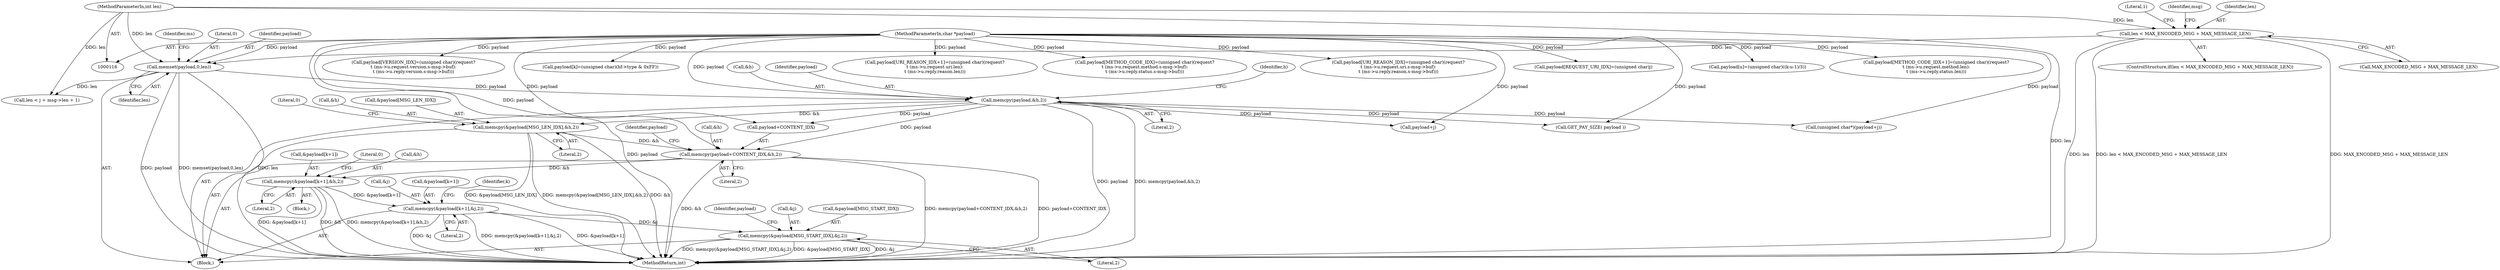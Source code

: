 digraph "0_kamailio_f50c9c853e7809810099c970780c30b0765b0643@API" {
"1000710" [label="(Call,memcpy(&payload[k+1],&j,2))"];
"1000642" [label="(Call,memcpy(&payload[k+1],&h,2))"];
"1000290" [label="(Call,memcpy(payload+CONTENT_IDX,&h,2))"];
"1000246" [label="(Call,memcpy(payload,&h,2))"];
"1000156" [label="(Call,memset(payload,0,len))"];
"1000118" [label="(MethodParameterIn,char *payload)"];
"1000136" [label="(Call,len < MAX_ENCODED_MSG + MAX_MESSAGE_LEN)"];
"1000119" [label="(MethodParameterIn,int len)"];
"1000259" [label="(Call,memcpy(&payload[MSG_LEN_IDX],&h,2))"];
"1000764" [label="(Call,memcpy(&payload[MSG_START_IDX],&j,2))"];
"1000247" [label="(Identifier,payload)"];
"1000118" [label="(MethodParameterIn,char *payload)"];
"1000246" [label="(Call,memcpy(payload,&h,2))"];
"1000771" [label="(Literal,2)"];
"1000693" [label="(Call,payload[u]=(unsigned char)((k-u-1)/3))"];
"1000119" [label="(MethodParameterIn,int len)"];
"1000120" [label="(Block,)"];
"1000161" [label="(Identifier,ms)"];
"1000331" [label="(Call,payload[METHOD_CODE_IDX+1]=(unsigned char)(request?\n\t (ms->u.request.method.len):\n\t (ms->u.reply.status.len)))"];
"1000774" [label="(Identifier,payload)"];
"1000782" [label="(MethodReturn,int)"];
"1000266" [label="(Literal,2)"];
"1000299" [label="(Identifier,payload)"];
"1000290" [label="(Call,memcpy(payload+CONTENT_IDX,&h,2))"];
"1000642" [label="(Call,memcpy(&payload[k+1],&h,2))"];
"1000137" [label="(Identifier,len)"];
"1000159" [label="(Identifier,len)"];
"1000764" [label="(Call,memcpy(&payload[MSG_START_IDX],&j,2))"];
"1000294" [label="(Call,&h)"];
"1000135" [label="(ControlStructure,if(len < MAX_ENCODED_MSG + MAX_MESSAGE_LEN))"];
"1000651" [label="(Literal,2)"];
"1000248" [label="(Call,&h)"];
"1000421" [label="(Call,payload[VERSION_IDX]=(unsigned char)(request?\n\t (ms->u.request.version.s-msg->buf):\n\t (ms->u.reply.version.s-msg->buf)))"];
"1000769" [label="(Call,&j)"];
"1000136" [label="(Call,len < MAX_ENCODED_MSG + MAX_MESSAGE_LEN)"];
"1000719" [label="(Literal,2)"];
"1000296" [label="(Literal,2)"];
"1000260" [label="(Call,&payload[MSG_LEN_IDX])"];
"1000721" [label="(Identifier,k)"];
"1000773" [label="(Call,GET_PAY_SIZE( payload ))"];
"1000143" [label="(Literal,1)"];
"1000660" [label="(Call,(unsigned char*)(payload+j))"];
"1000643" [label="(Call,&payload[k+1])"];
"1000269" [label="(Literal,0)"];
"1000765" [label="(Call,&payload[MSG_START_IDX])"];
"1000264" [label="(Call,&h)"];
"1000147" [label="(Identifier,msg)"];
"1000627" [label="(Call,payload[k]=(unsigned char)(hf->type & 0xFF))"];
"1000626" [label="(Block,)"];
"1000654" [label="(Literal,0)"];
"1000156" [label="(Call,memset(payload,0,len))"];
"1000393" [label="(Call,payload[URI_REASON_IDX+1]=(unsigned char)(request?\n\t (ms->u.request.uri.len):\n\t (ms->u.reply.reason.len)))"];
"1000728" [label="(Call,len < j + msg->len + 1)"];
"1000649" [label="(Call,&h)"];
"1000710" [label="(Call,memcpy(&payload[k+1],&j,2))"];
"1000291" [label="(Call,payload+CONTENT_IDX)"];
"1000259" [label="(Call,memcpy(&payload[MSG_LEN_IDX],&h,2))"];
"1000297" [label="(Call,payload[METHOD_CODE_IDX]=(unsigned char)(request?\n\t (ms->u.request.method.s-msg->buf):\n\t (ms->u.reply.status.s-msg->buf)))"];
"1000138" [label="(Call,MAX_ENCODED_MSG + MAX_MESSAGE_LEN)"];
"1000359" [label="(Call,payload[URI_REASON_IDX]=(unsigned char)(request?\n\t (ms->u.request.uri.s-msg->buf):\n\t (ms->u.reply.reason.s-msg->buf)))"];
"1000158" [label="(Literal,0)"];
"1000250" [label="(Literal,2)"];
"1000555" [label="(Call,payload[REQUEST_URI_IDX]=(unsigned char)j)"];
"1000662" [label="(Call,payload+j)"];
"1000717" [label="(Call,&j)"];
"1000711" [label="(Call,&payload[k+1])"];
"1000157" [label="(Identifier,payload)"];
"1000252" [label="(Identifier,h)"];
"1000710" -> "1000120"  [label="AST: "];
"1000710" -> "1000719"  [label="CFG: "];
"1000711" -> "1000710"  [label="AST: "];
"1000717" -> "1000710"  [label="AST: "];
"1000719" -> "1000710"  [label="AST: "];
"1000721" -> "1000710"  [label="CFG: "];
"1000710" -> "1000782"  [label="DDG: &payload[k+1]"];
"1000710" -> "1000782"  [label="DDG: &j"];
"1000710" -> "1000782"  [label="DDG: memcpy(&payload[k+1],&j,2)"];
"1000642" -> "1000710"  [label="DDG: &payload[k+1]"];
"1000710" -> "1000764"  [label="DDG: &j"];
"1000642" -> "1000626"  [label="AST: "];
"1000642" -> "1000651"  [label="CFG: "];
"1000643" -> "1000642"  [label="AST: "];
"1000649" -> "1000642"  [label="AST: "];
"1000651" -> "1000642"  [label="AST: "];
"1000654" -> "1000642"  [label="CFG: "];
"1000642" -> "1000782"  [label="DDG: &payload[k+1]"];
"1000642" -> "1000782"  [label="DDG: &h"];
"1000642" -> "1000782"  [label="DDG: memcpy(&payload[k+1],&h,2)"];
"1000290" -> "1000642"  [label="DDG: &h"];
"1000290" -> "1000120"  [label="AST: "];
"1000290" -> "1000296"  [label="CFG: "];
"1000291" -> "1000290"  [label="AST: "];
"1000294" -> "1000290"  [label="AST: "];
"1000296" -> "1000290"  [label="AST: "];
"1000299" -> "1000290"  [label="CFG: "];
"1000290" -> "1000782"  [label="DDG: payload+CONTENT_IDX"];
"1000290" -> "1000782"  [label="DDG: &h"];
"1000290" -> "1000782"  [label="DDG: memcpy(payload+CONTENT_IDX,&h,2)"];
"1000246" -> "1000290"  [label="DDG: payload"];
"1000118" -> "1000290"  [label="DDG: payload"];
"1000259" -> "1000290"  [label="DDG: &h"];
"1000246" -> "1000120"  [label="AST: "];
"1000246" -> "1000250"  [label="CFG: "];
"1000247" -> "1000246"  [label="AST: "];
"1000248" -> "1000246"  [label="AST: "];
"1000250" -> "1000246"  [label="AST: "];
"1000252" -> "1000246"  [label="CFG: "];
"1000246" -> "1000782"  [label="DDG: memcpy(payload,&h,2)"];
"1000246" -> "1000782"  [label="DDG: payload"];
"1000156" -> "1000246"  [label="DDG: payload"];
"1000118" -> "1000246"  [label="DDG: payload"];
"1000246" -> "1000259"  [label="DDG: &h"];
"1000246" -> "1000291"  [label="DDG: payload"];
"1000246" -> "1000660"  [label="DDG: payload"];
"1000246" -> "1000662"  [label="DDG: payload"];
"1000246" -> "1000773"  [label="DDG: payload"];
"1000156" -> "1000120"  [label="AST: "];
"1000156" -> "1000159"  [label="CFG: "];
"1000157" -> "1000156"  [label="AST: "];
"1000158" -> "1000156"  [label="AST: "];
"1000159" -> "1000156"  [label="AST: "];
"1000161" -> "1000156"  [label="CFG: "];
"1000156" -> "1000782"  [label="DDG: len"];
"1000156" -> "1000782"  [label="DDG: payload"];
"1000156" -> "1000782"  [label="DDG: memset(payload,0,len)"];
"1000118" -> "1000156"  [label="DDG: payload"];
"1000136" -> "1000156"  [label="DDG: len"];
"1000119" -> "1000156"  [label="DDG: len"];
"1000156" -> "1000728"  [label="DDG: len"];
"1000118" -> "1000116"  [label="AST: "];
"1000118" -> "1000782"  [label="DDG: payload"];
"1000118" -> "1000291"  [label="DDG: payload"];
"1000118" -> "1000297"  [label="DDG: payload"];
"1000118" -> "1000331"  [label="DDG: payload"];
"1000118" -> "1000359"  [label="DDG: payload"];
"1000118" -> "1000393"  [label="DDG: payload"];
"1000118" -> "1000421"  [label="DDG: payload"];
"1000118" -> "1000555"  [label="DDG: payload"];
"1000118" -> "1000627"  [label="DDG: payload"];
"1000118" -> "1000660"  [label="DDG: payload"];
"1000118" -> "1000662"  [label="DDG: payload"];
"1000118" -> "1000693"  [label="DDG: payload"];
"1000118" -> "1000773"  [label="DDG: payload"];
"1000136" -> "1000135"  [label="AST: "];
"1000136" -> "1000138"  [label="CFG: "];
"1000137" -> "1000136"  [label="AST: "];
"1000138" -> "1000136"  [label="AST: "];
"1000143" -> "1000136"  [label="CFG: "];
"1000147" -> "1000136"  [label="CFG: "];
"1000136" -> "1000782"  [label="DDG: len < MAX_ENCODED_MSG + MAX_MESSAGE_LEN"];
"1000136" -> "1000782"  [label="DDG: MAX_ENCODED_MSG + MAX_MESSAGE_LEN"];
"1000136" -> "1000782"  [label="DDG: len"];
"1000119" -> "1000136"  [label="DDG: len"];
"1000119" -> "1000116"  [label="AST: "];
"1000119" -> "1000782"  [label="DDG: len"];
"1000119" -> "1000728"  [label="DDG: len"];
"1000259" -> "1000120"  [label="AST: "];
"1000259" -> "1000266"  [label="CFG: "];
"1000260" -> "1000259"  [label="AST: "];
"1000264" -> "1000259"  [label="AST: "];
"1000266" -> "1000259"  [label="AST: "];
"1000269" -> "1000259"  [label="CFG: "];
"1000259" -> "1000782"  [label="DDG: memcpy(&payload[MSG_LEN_IDX],&h,2)"];
"1000259" -> "1000782"  [label="DDG: &payload[MSG_LEN_IDX]"];
"1000259" -> "1000782"  [label="DDG: &h"];
"1000764" -> "1000120"  [label="AST: "];
"1000764" -> "1000771"  [label="CFG: "];
"1000765" -> "1000764"  [label="AST: "];
"1000769" -> "1000764"  [label="AST: "];
"1000771" -> "1000764"  [label="AST: "];
"1000774" -> "1000764"  [label="CFG: "];
"1000764" -> "1000782"  [label="DDG: &j"];
"1000764" -> "1000782"  [label="DDG: memcpy(&payload[MSG_START_IDX],&j,2)"];
"1000764" -> "1000782"  [label="DDG: &payload[MSG_START_IDX]"];
}
